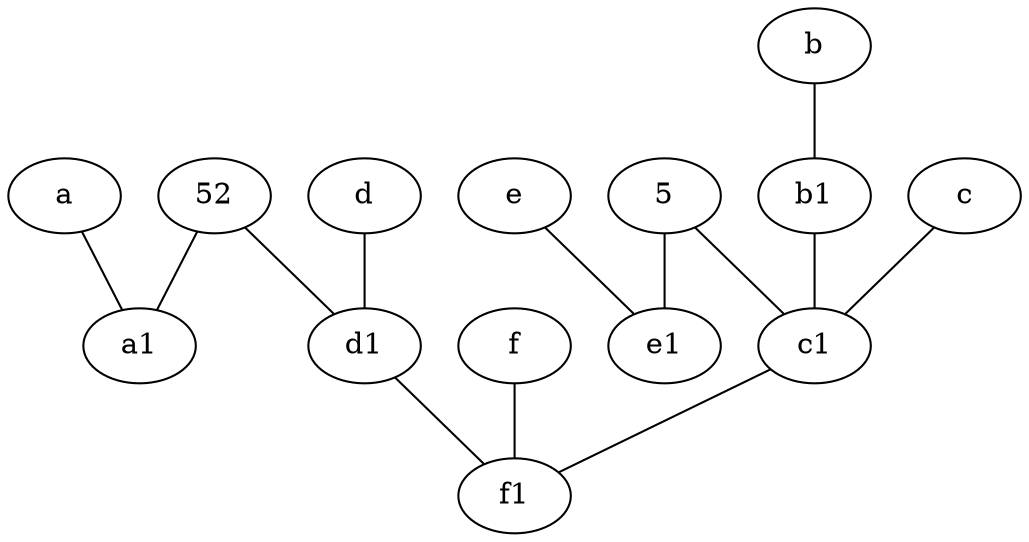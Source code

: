 graph {
	node [labelfontsize=50]
	52 [labelfontsize=50]
	a1 [labelfontsize=50 pos="8,3!"]
	f1 [labelfontsize=50 pos="3,8!"]
	5 [labelfontsize=50]
	e1 [labelfontsize=50 pos="7,7!"]
	d1 [labelfontsize=50 pos="3,5!"]
	b1 [labelfontsize=50 pos="9,4!"]
	f [labelfontsize=50 pos="3,9!"]
	c1 [labelfontsize=50 pos="4.5,3!"]
	d1 -- f1
	c -- c1
	52 -- a1
	e -- e1
	d -- d1
	b -- b1
	52 -- d1
	c1 -- f1
	5 -- c1
	b1 -- c1
	f -- f1
	a -- a1
	5 -- e1
}
